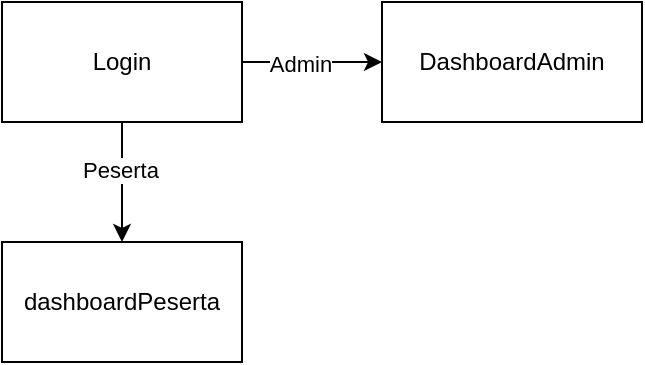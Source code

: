 <mxfile version="20.8.16" type="device"><diagram name="Page-1" id="-1DUwp4L_KfqCaPlvqqm"><mxGraphModel dx="538" dy="318" grid="1" gridSize="10" guides="1" tooltips="1" connect="1" arrows="1" fold="1" page="1" pageScale="1" pageWidth="850" pageHeight="1100" math="0" shadow="0"><root><mxCell id="0"/><mxCell id="1" parent="0"/><mxCell id="umeajEluwUwauwd0Zoxy-5" value="" style="edgeStyle=orthogonalEdgeStyle;rounded=0;orthogonalLoop=1;jettySize=auto;html=1;" edge="1" parent="1" source="umeajEluwUwauwd0Zoxy-1" target="umeajEluwUwauwd0Zoxy-3"><mxGeometry relative="1" as="geometry"/></mxCell><mxCell id="umeajEluwUwauwd0Zoxy-7" value="Admin" style="edgeLabel;html=1;align=center;verticalAlign=middle;resizable=0;points=[];" vertex="1" connectable="0" parent="umeajEluwUwauwd0Zoxy-5"><mxGeometry x="-0.171" y="-1" relative="1" as="geometry"><mxPoint as="offset"/></mxGeometry></mxCell><mxCell id="umeajEluwUwauwd0Zoxy-6" value="" style="edgeStyle=orthogonalEdgeStyle;rounded=0;orthogonalLoop=1;jettySize=auto;html=1;" edge="1" parent="1" source="umeajEluwUwauwd0Zoxy-1" target="umeajEluwUwauwd0Zoxy-4"><mxGeometry relative="1" as="geometry"/></mxCell><mxCell id="umeajEluwUwauwd0Zoxy-8" value="Peserta" style="edgeLabel;html=1;align=center;verticalAlign=middle;resizable=0;points=[];" vertex="1" connectable="0" parent="umeajEluwUwauwd0Zoxy-6"><mxGeometry x="-0.193" y="-1" relative="1" as="geometry"><mxPoint as="offset"/></mxGeometry></mxCell><mxCell id="umeajEluwUwauwd0Zoxy-1" value="Login" style="rounded=0;whiteSpace=wrap;html=1;" vertex="1" parent="1"><mxGeometry x="10" y="10" width="120" height="60" as="geometry"/></mxCell><mxCell id="umeajEluwUwauwd0Zoxy-3" value="DashboardAdmin" style="rounded=0;whiteSpace=wrap;html=1;" vertex="1" parent="1"><mxGeometry x="200" y="10" width="130" height="60" as="geometry"/></mxCell><mxCell id="umeajEluwUwauwd0Zoxy-4" value="dashboardPeserta" style="rounded=0;whiteSpace=wrap;html=1;" vertex="1" parent="1"><mxGeometry x="10" y="130" width="120" height="60" as="geometry"/></mxCell></root></mxGraphModel></diagram></mxfile>
